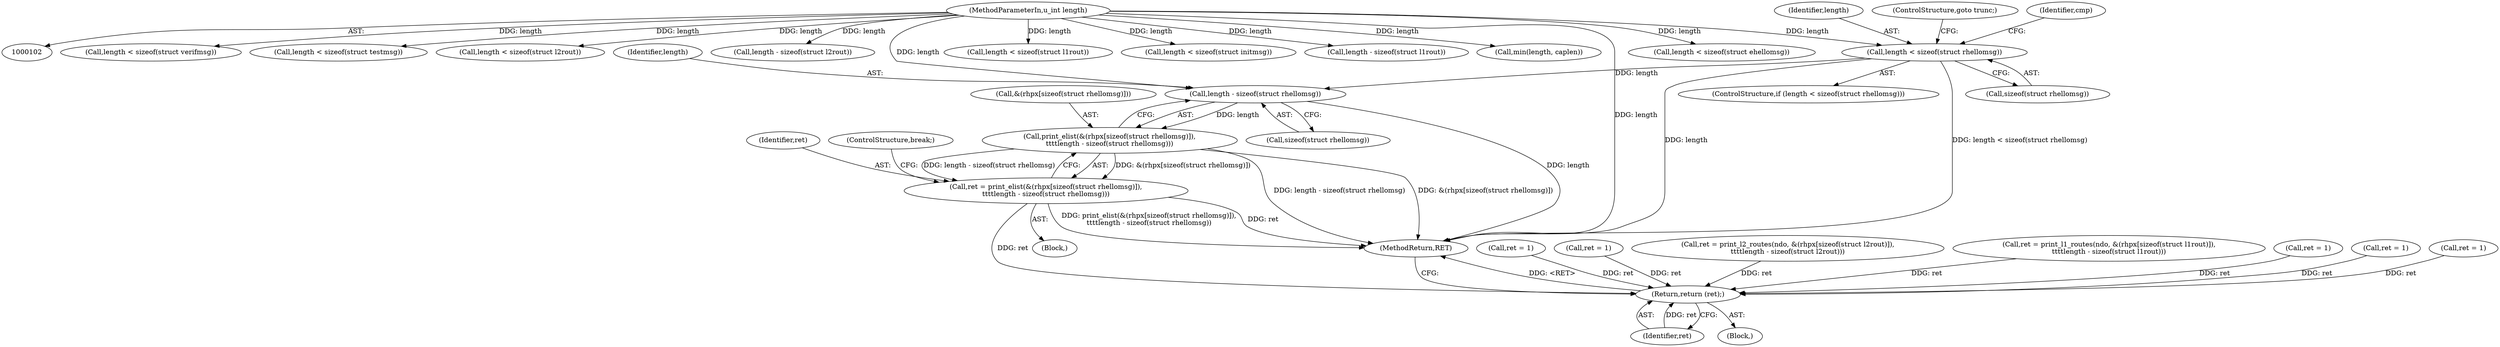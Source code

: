 digraph "0_tcpdump_c6e0531b5def26ecf912e8de6ade86cbdaed3751_0@API" {
"1000429" [label="(Call,length < sizeof(struct rhellomsg))"];
"1000105" [label="(MethodParameterIn,u_int length)"];
"1000548" [label="(Call,length - sizeof(struct rhellomsg))"];
"1000542" [label="(Call,print_elist(&(rhpx[sizeof(struct rhellomsg)]),\n\t\t\t\tlength - sizeof(struct rhellomsg)))"];
"1000540" [label="(Call,ret = print_elist(&(rhpx[sizeof(struct rhellomsg)]),\n\t\t\t\tlength - sizeof(struct rhellomsg)))"];
"1000717" [label="(Return,return (ret);)"];
"1000249" [label="(Call,length < sizeof(struct verifmsg))"];
"1000430" [label="(Identifier,length)"];
"1000239" [label="(Call,ret = 1)"];
"1000431" [label="(Call,sizeof(struct rhellomsg))"];
"1000294" [label="(Call,length < sizeof(struct testmsg))"];
"1000105" [label="(MethodParameterIn,u_int length)"];
"1000384" [label="(Call,length < sizeof(struct l2rout))"];
"1000418" [label="(Call,length - sizeof(struct l2rout))"];
"1000697" [label="(Call,ret = 1)"];
"1000433" [label="(ControlStructure,goto trunc;)"];
"1000428" [label="(ControlStructure,if (length < sizeof(struct rhellomsg)))"];
"1000548" [label="(Call,length - sizeof(struct rhellomsg))"];
"1000543" [label="(Call,&(rhpx[sizeof(struct rhellomsg)]))"];
"1000339" [label="(Call,length < sizeof(struct l1rout))"];
"1000153" [label="(Call,length < sizeof(struct initmsg))"];
"1000542" [label="(Call,print_elist(&(rhpx[sizeof(struct rhellomsg)]),\n\t\t\t\tlength - sizeof(struct rhellomsg)))"];
"1000549" [label="(Identifier,length)"];
"1000409" [label="(Call,ret = print_l2_routes(ndo, &(rhpx[sizeof(struct l2rout)]),\n\t\t\t\tlength - sizeof(struct l2rout)))"];
"1000717" [label="(Return,return (ret);)"];
"1000550" [label="(Call,sizeof(struct rhellomsg))"];
"1000364" [label="(Call,ret = print_l1_routes(ndo, &(rhpx[sizeof(struct l1rout)]),\n\t\t\t\tlength - sizeof(struct l1rout)))"];
"1000713" [label="(Call,ret = 1)"];
"1000540" [label="(Call,ret = print_elist(&(rhpx[sizeof(struct rhellomsg)]),\n\t\t\t\tlength - sizeof(struct rhellomsg)))"];
"1000718" [label="(Identifier,ret)"];
"1000541" [label="(Identifier,ret)"];
"1000373" [label="(Call,length - sizeof(struct l1rout))"];
"1000710" [label="(Call,min(length, caplen))"];
"1000146" [label="(Block,)"];
"1000107" [label="(Block,)"];
"1000722" [label="(MethodReturn,RET)"];
"1000329" [label="(Call,ret = 1)"];
"1000284" [label="(Call,ret = 1)"];
"1000552" [label="(ControlStructure,break;)"];
"1000436" [label="(Identifier,cmp)"];
"1000559" [label="(Call,length < sizeof(struct ehellomsg))"];
"1000429" [label="(Call,length < sizeof(struct rhellomsg))"];
"1000429" -> "1000428"  [label="AST: "];
"1000429" -> "1000431"  [label="CFG: "];
"1000430" -> "1000429"  [label="AST: "];
"1000431" -> "1000429"  [label="AST: "];
"1000433" -> "1000429"  [label="CFG: "];
"1000436" -> "1000429"  [label="CFG: "];
"1000429" -> "1000722"  [label="DDG: length"];
"1000429" -> "1000722"  [label="DDG: length < sizeof(struct rhellomsg)"];
"1000105" -> "1000429"  [label="DDG: length"];
"1000429" -> "1000548"  [label="DDG: length"];
"1000105" -> "1000102"  [label="AST: "];
"1000105" -> "1000722"  [label="DDG: length"];
"1000105" -> "1000153"  [label="DDG: length"];
"1000105" -> "1000249"  [label="DDG: length"];
"1000105" -> "1000294"  [label="DDG: length"];
"1000105" -> "1000339"  [label="DDG: length"];
"1000105" -> "1000373"  [label="DDG: length"];
"1000105" -> "1000384"  [label="DDG: length"];
"1000105" -> "1000418"  [label="DDG: length"];
"1000105" -> "1000548"  [label="DDG: length"];
"1000105" -> "1000559"  [label="DDG: length"];
"1000105" -> "1000710"  [label="DDG: length"];
"1000548" -> "1000542"  [label="AST: "];
"1000548" -> "1000550"  [label="CFG: "];
"1000549" -> "1000548"  [label="AST: "];
"1000550" -> "1000548"  [label="AST: "];
"1000542" -> "1000548"  [label="CFG: "];
"1000548" -> "1000722"  [label="DDG: length"];
"1000548" -> "1000542"  [label="DDG: length"];
"1000542" -> "1000540"  [label="AST: "];
"1000543" -> "1000542"  [label="AST: "];
"1000540" -> "1000542"  [label="CFG: "];
"1000542" -> "1000722"  [label="DDG: length - sizeof(struct rhellomsg)"];
"1000542" -> "1000722"  [label="DDG: &(rhpx[sizeof(struct rhellomsg)])"];
"1000542" -> "1000540"  [label="DDG: &(rhpx[sizeof(struct rhellomsg)])"];
"1000542" -> "1000540"  [label="DDG: length - sizeof(struct rhellomsg)"];
"1000540" -> "1000146"  [label="AST: "];
"1000541" -> "1000540"  [label="AST: "];
"1000552" -> "1000540"  [label="CFG: "];
"1000540" -> "1000722"  [label="DDG: print_elist(&(rhpx[sizeof(struct rhellomsg)]),\n\t\t\t\tlength - sizeof(struct rhellomsg))"];
"1000540" -> "1000722"  [label="DDG: ret"];
"1000540" -> "1000717"  [label="DDG: ret"];
"1000717" -> "1000107"  [label="AST: "];
"1000717" -> "1000718"  [label="CFG: "];
"1000718" -> "1000717"  [label="AST: "];
"1000722" -> "1000717"  [label="CFG: "];
"1000717" -> "1000722"  [label="DDG: <RET>"];
"1000718" -> "1000717"  [label="DDG: ret"];
"1000284" -> "1000717"  [label="DDG: ret"];
"1000239" -> "1000717"  [label="DDG: ret"];
"1000329" -> "1000717"  [label="DDG: ret"];
"1000409" -> "1000717"  [label="DDG: ret"];
"1000697" -> "1000717"  [label="DDG: ret"];
"1000713" -> "1000717"  [label="DDG: ret"];
"1000364" -> "1000717"  [label="DDG: ret"];
}
